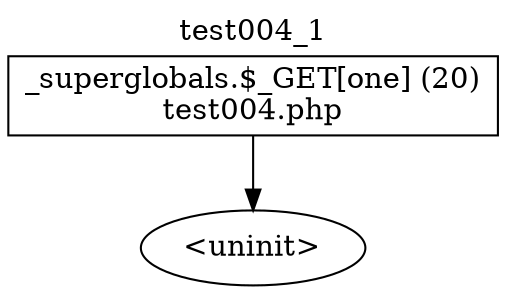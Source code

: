 digraph cfg {
  label="test004_1";
  labelloc=t;
  n1 [shape=box, label="_superglobals.$_GET[one] (20)\ntest004.php"];
  n2 [shape=ellipse, label="<uninit>"];
  n1 -> n2;
}
